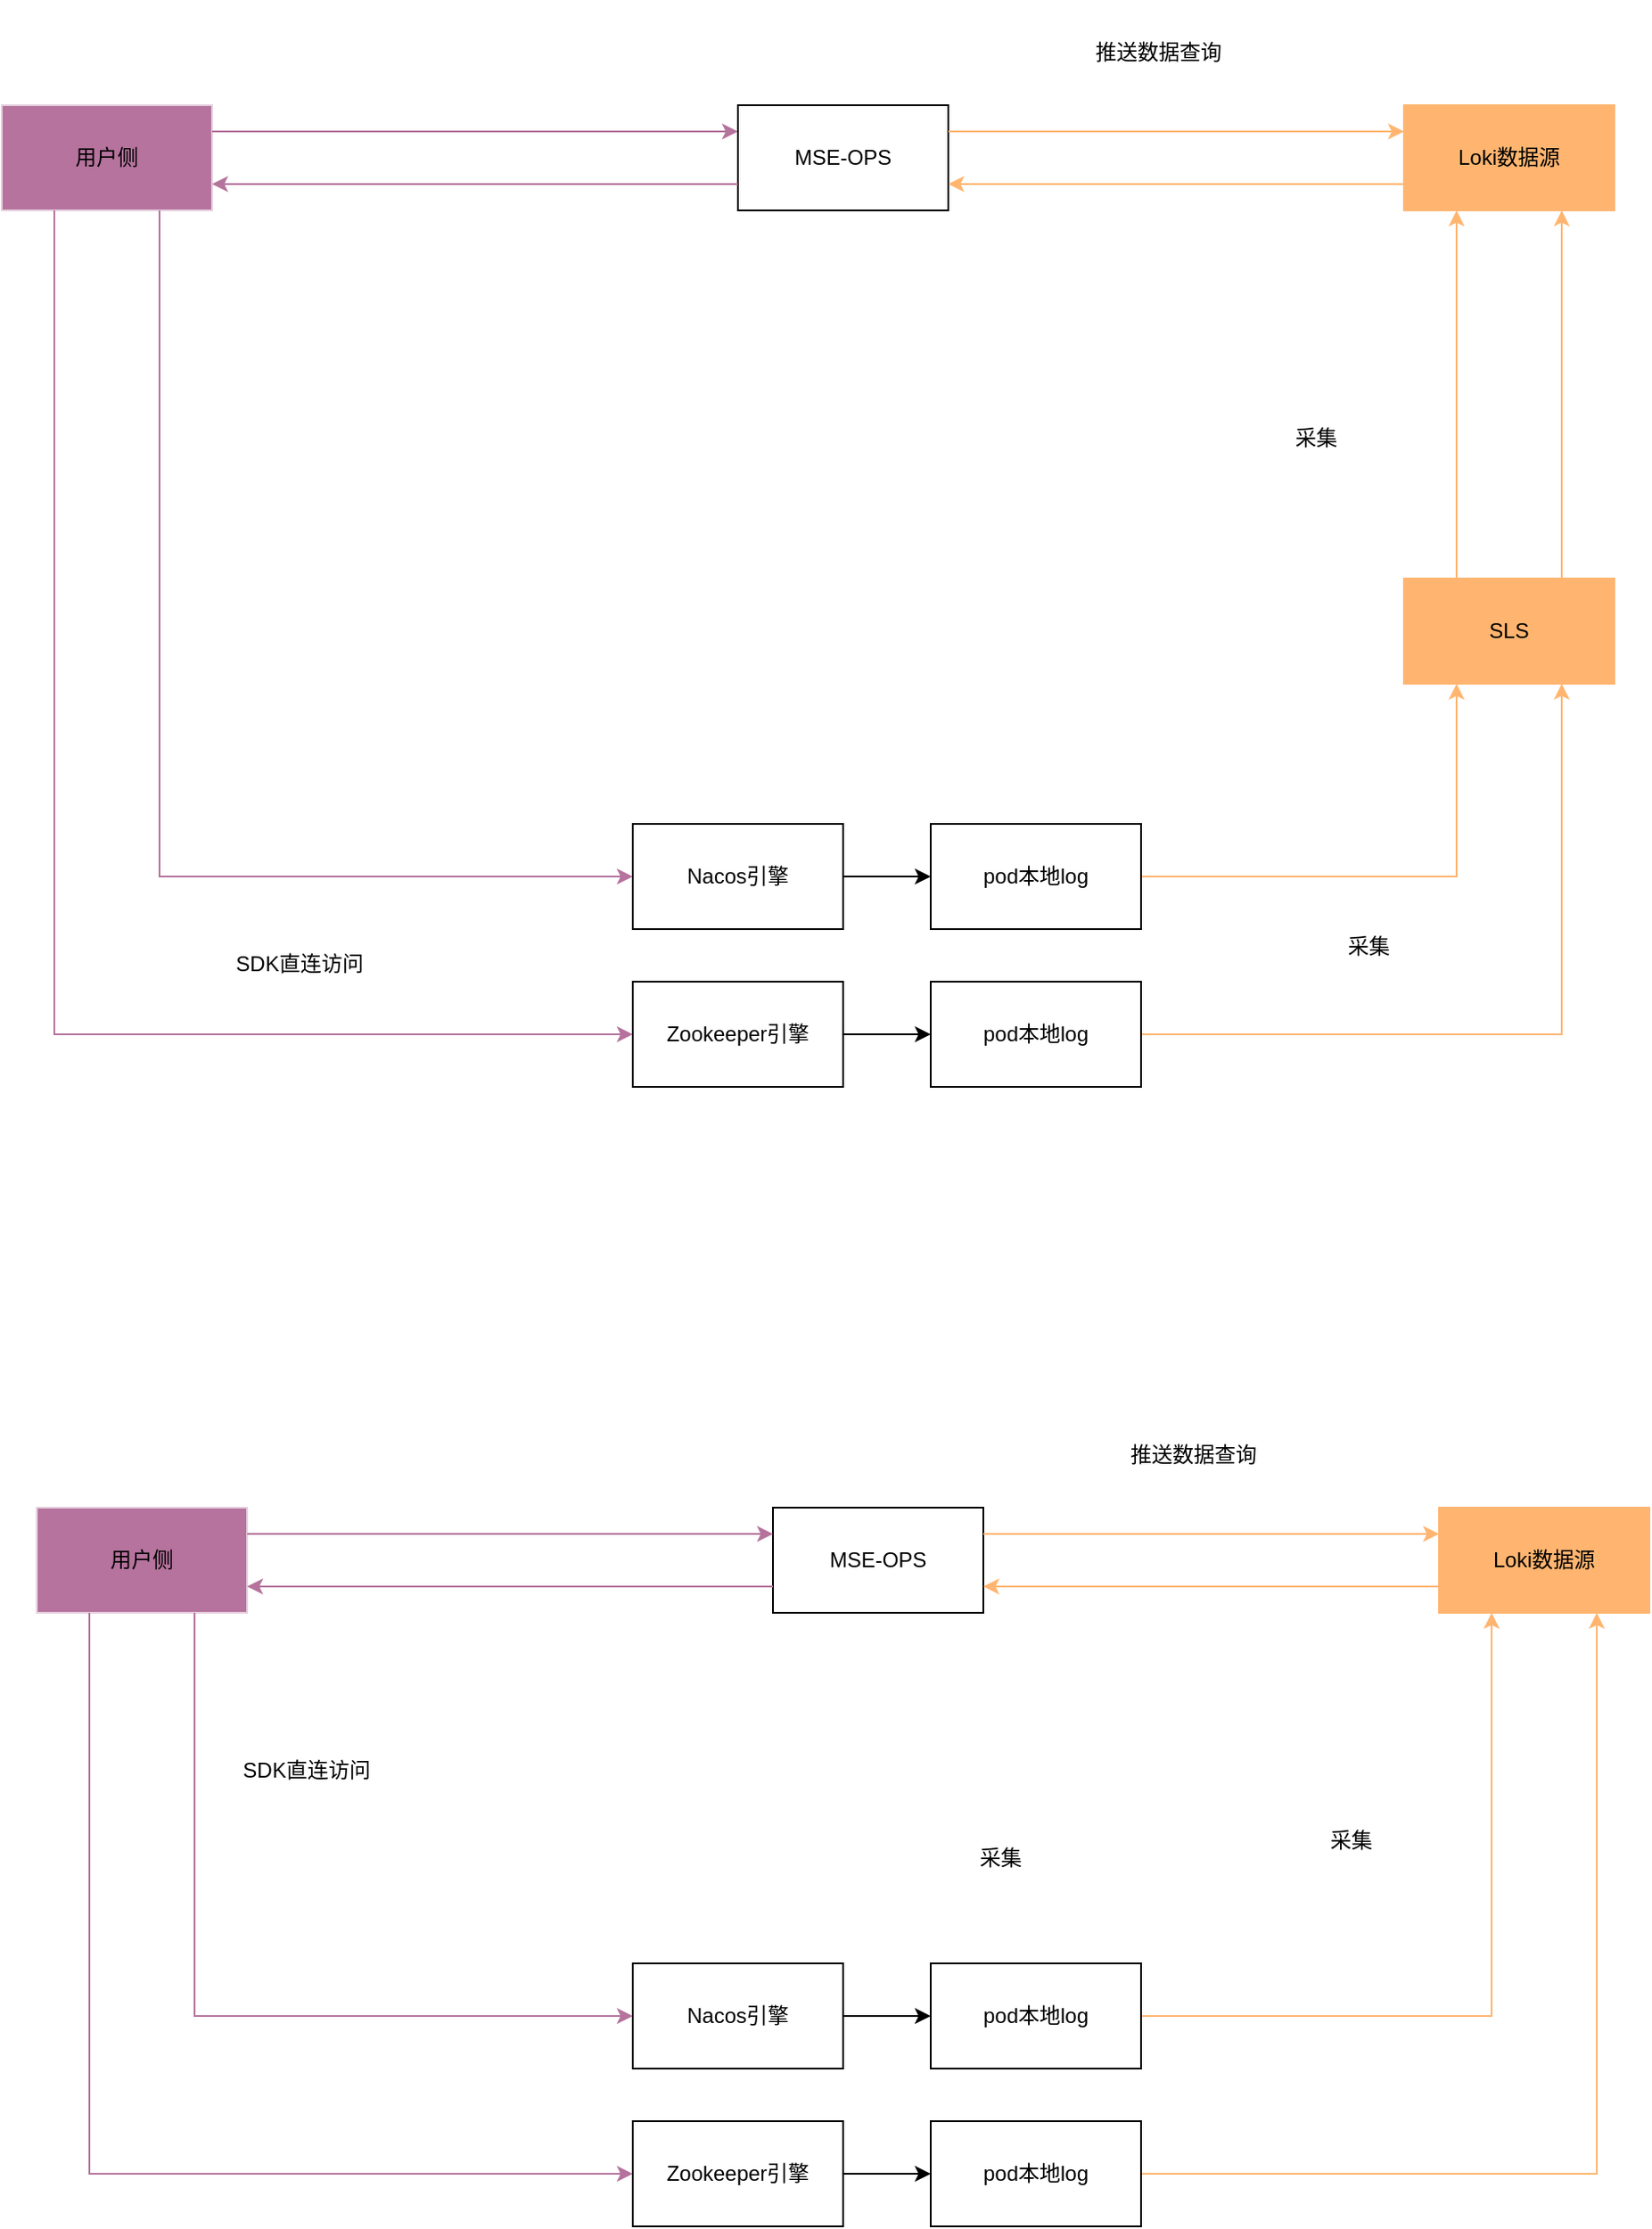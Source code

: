 <mxfile version="16.6.5" type="github">
  <diagram id="Uhu2Ll49Uh4k2IdSFsoS" name="Page-1">
    <mxGraphModel dx="1605" dy="856" grid="1" gridSize="10" guides="1" tooltips="1" connect="1" arrows="1" fold="1" page="1" pageScale="1" pageWidth="827" pageHeight="1169" math="0" shadow="0">
      <root>
        <mxCell id="0" />
        <mxCell id="1" parent="0" />
        <mxCell id="7Ydtiks7I1lExMPrcR_T-1" value="用户侧" style="rounded=0;whiteSpace=wrap;html=1;fillColor=#B5739D;strokeColor=#E6D0DE;" parent="1" vertex="1">
          <mxGeometry x="220" y="220" width="120" height="60" as="geometry" />
        </mxCell>
        <mxCell id="7Ydtiks7I1lExMPrcR_T-2" value="MSE-OPS" style="rounded=0;whiteSpace=wrap;html=1;" parent="1" vertex="1">
          <mxGeometry x="640" y="220" width="120" height="60" as="geometry" />
        </mxCell>
        <mxCell id="7Ydtiks7I1lExMPrcR_T-4" value="Loki数据源" style="rounded=0;whiteSpace=wrap;html=1;strokeColor=#FFB570;fillColor=#FFB570;" parent="1" vertex="1">
          <mxGeometry x="1020" y="220" width="120" height="60" as="geometry" />
        </mxCell>
        <mxCell id="H9JkFGWxCjV9wziRU1kH-11" style="edgeStyle=orthogonalEdgeStyle;rounded=0;orthogonalLoop=1;jettySize=auto;html=1;exitX=1;exitY=0.5;exitDx=0;exitDy=0;entryX=0;entryY=0.5;entryDx=0;entryDy=0;" parent="1" source="7Ydtiks7I1lExMPrcR_T-5" target="H9JkFGWxCjV9wziRU1kH-9" edge="1">
          <mxGeometry relative="1" as="geometry" />
        </mxCell>
        <mxCell id="7Ydtiks7I1lExMPrcR_T-5" value="Nacos引擎" style="rounded=0;whiteSpace=wrap;html=1;" parent="1" vertex="1">
          <mxGeometry x="580" y="630" width="120" height="60" as="geometry" />
        </mxCell>
        <mxCell id="7Ydtiks7I1lExMPrcR_T-7" value="" style="endArrow=classic;html=1;rounded=0;entryX=1;entryY=0.75;entryDx=0;entryDy=0;exitX=0;exitY=0.75;exitDx=0;exitDy=0;fillColor=#FFB570;strokeColor=#FFB570;" parent="1" source="7Ydtiks7I1lExMPrcR_T-4" target="7Ydtiks7I1lExMPrcR_T-2" edge="1">
          <mxGeometry width="50" height="50" relative="1" as="geometry">
            <mxPoint x="290" y="370" as="sourcePoint" />
            <mxPoint x="590" y="370" as="targetPoint" />
          </mxGeometry>
        </mxCell>
        <mxCell id="7Ydtiks7I1lExMPrcR_T-8" value="" style="endArrow=classic;html=1;rounded=0;entryX=0;entryY=0.25;entryDx=0;entryDy=0;exitX=1;exitY=0.25;exitDx=0;exitDy=0;fillColor=#FFB570;strokeColor=#FFB570;" parent="1" source="7Ydtiks7I1lExMPrcR_T-2" target="7Ydtiks7I1lExMPrcR_T-4" edge="1">
          <mxGeometry width="50" height="50" relative="1" as="geometry">
            <mxPoint x="510" y="50" as="sourcePoint" />
            <mxPoint x="510" y="210" as="targetPoint" />
          </mxGeometry>
        </mxCell>
        <mxCell id="7Ydtiks7I1lExMPrcR_T-12" value="SDK直连访问" style="rounded=0;whiteSpace=wrap;html=1;strokeColor=none;" parent="1" vertex="1">
          <mxGeometry x="330" y="680" width="120" height="60" as="geometry" />
        </mxCell>
        <mxCell id="7Ydtiks7I1lExMPrcR_T-13" value="" style="endArrow=classic;html=1;rounded=0;entryX=1;entryY=0.75;entryDx=0;entryDy=0;exitX=0;exitY=0.75;exitDx=0;exitDy=0;fillColor=#B5739D;strokeColor=#B5739D;" parent="1" source="7Ydtiks7I1lExMPrcR_T-2" target="7Ydtiks7I1lExMPrcR_T-1" edge="1">
          <mxGeometry width="50" height="50" relative="1" as="geometry">
            <mxPoint x="740" y="230" as="sourcePoint" />
            <mxPoint x="740" y="70" as="targetPoint" />
          </mxGeometry>
        </mxCell>
        <mxCell id="7Ydtiks7I1lExMPrcR_T-14" value="" style="endArrow=classic;html=1;rounded=0;entryX=0;entryY=0.25;entryDx=0;entryDy=0;exitX=1;exitY=0.25;exitDx=0;exitDy=0;fillColor=#B5739D;strokeColor=#B5739D;" parent="1" source="7Ydtiks7I1lExMPrcR_T-1" target="7Ydtiks7I1lExMPrcR_T-2" edge="1">
          <mxGeometry width="50" height="50" relative="1" as="geometry">
            <mxPoint x="650" y="275" as="sourcePoint" />
            <mxPoint x="350" y="275" as="targetPoint" />
          </mxGeometry>
        </mxCell>
        <mxCell id="H9JkFGWxCjV9wziRU1kH-1" value="SLS" style="rounded=0;whiteSpace=wrap;html=1;strokeColor=#FFB570;fillColor=#FFB570;" parent="1" vertex="1">
          <mxGeometry x="1020" y="490" width="120" height="60" as="geometry" />
        </mxCell>
        <mxCell id="H9JkFGWxCjV9wziRU1kH-12" style="edgeStyle=orthogonalEdgeStyle;rounded=0;orthogonalLoop=1;jettySize=auto;html=1;exitX=1;exitY=0.5;exitDx=0;exitDy=0;entryX=0;entryY=0.5;entryDx=0;entryDy=0;" parent="1" source="H9JkFGWxCjV9wziRU1kH-3" target="H9JkFGWxCjV9wziRU1kH-10" edge="1">
          <mxGeometry relative="1" as="geometry" />
        </mxCell>
        <mxCell id="H9JkFGWxCjV9wziRU1kH-3" value="Zookeeper引擎" style="rounded=0;whiteSpace=wrap;html=1;" parent="1" vertex="1">
          <mxGeometry x="580" y="720" width="120" height="60" as="geometry" />
        </mxCell>
        <mxCell id="H9JkFGWxCjV9wziRU1kH-4" value="" style="endArrow=classic;html=1;rounded=0;entryX=0;entryY=0.5;entryDx=0;entryDy=0;exitX=0.75;exitY=1;exitDx=0;exitDy=0;fillColor=#B5739D;strokeColor=#B5739D;" parent="1" source="7Ydtiks7I1lExMPrcR_T-1" target="7Ydtiks7I1lExMPrcR_T-5" edge="1">
          <mxGeometry width="50" height="50" relative="1" as="geometry">
            <mxPoint x="350" y="435" as="sourcePoint" />
            <mxPoint x="650" y="435" as="targetPoint" />
            <Array as="points">
              <mxPoint x="310" y="660" />
            </Array>
          </mxGeometry>
        </mxCell>
        <mxCell id="H9JkFGWxCjV9wziRU1kH-6" value="" style="endArrow=classic;html=1;rounded=0;fillColor=#FFB570;strokeColor=#FFB570;exitX=1;exitY=0.5;exitDx=0;exitDy=0;entryX=0.25;entryY=1;entryDx=0;entryDy=0;" parent="1" source="H9JkFGWxCjV9wziRU1kH-9" target="H9JkFGWxCjV9wziRU1kH-1" edge="1">
          <mxGeometry width="50" height="50" relative="1" as="geometry">
            <mxPoint x="980" y="660" as="sourcePoint" />
            <mxPoint x="1050" y="590" as="targetPoint" />
            <Array as="points">
              <mxPoint x="1050" y="660" />
            </Array>
          </mxGeometry>
        </mxCell>
        <mxCell id="H9JkFGWxCjV9wziRU1kH-7" value="" style="endArrow=classic;html=1;rounded=0;fillColor=#FFB570;strokeColor=#FFB570;exitX=1;exitY=0.5;exitDx=0;exitDy=0;entryX=0.75;entryY=1;entryDx=0;entryDy=0;" parent="1" source="H9JkFGWxCjV9wziRU1kH-10" target="H9JkFGWxCjV9wziRU1kH-1" edge="1">
          <mxGeometry width="50" height="50" relative="1" as="geometry">
            <mxPoint x="990" y="750" as="sourcePoint" />
            <mxPoint x="1102" y="590" as="targetPoint" />
            <Array as="points">
              <mxPoint x="1110" y="750" />
            </Array>
          </mxGeometry>
        </mxCell>
        <mxCell id="H9JkFGWxCjV9wziRU1kH-8" value="" style="endArrow=classic;html=1;rounded=0;entryX=0;entryY=0.5;entryDx=0;entryDy=0;exitX=0.25;exitY=1;exitDx=0;exitDy=0;fillColor=#B5739D;strokeColor=#B5739D;" parent="1" source="7Ydtiks7I1lExMPrcR_T-1" target="H9JkFGWxCjV9wziRU1kH-3" edge="1">
          <mxGeometry width="50" height="50" relative="1" as="geometry">
            <mxPoint x="240" y="560" as="sourcePoint" />
            <mxPoint x="570" y="750" as="targetPoint" />
            <Array as="points">
              <mxPoint x="250" y="750" />
            </Array>
          </mxGeometry>
        </mxCell>
        <mxCell id="H9JkFGWxCjV9wziRU1kH-9" value="pod本地log" style="rounded=0;whiteSpace=wrap;html=1;" parent="1" vertex="1">
          <mxGeometry x="750" y="630" width="120" height="60" as="geometry" />
        </mxCell>
        <mxCell id="H9JkFGWxCjV9wziRU1kH-10" value="pod本地log" style="rounded=0;whiteSpace=wrap;html=1;" parent="1" vertex="1">
          <mxGeometry x="750" y="720" width="120" height="60" as="geometry" />
        </mxCell>
        <mxCell id="H9JkFGWxCjV9wziRU1kH-13" value="采集" style="rounded=0;whiteSpace=wrap;html=1;strokeColor=none;" parent="1" vertex="1">
          <mxGeometry x="940" y="670" width="120" height="60" as="geometry" />
        </mxCell>
        <mxCell id="H9JkFGWxCjV9wziRU1kH-14" value="推送数据查询" style="rounded=0;whiteSpace=wrap;html=1;strokeColor=none;" parent="1" vertex="1">
          <mxGeometry x="820" y="160" width="120" height="60" as="geometry" />
        </mxCell>
        <mxCell id="-PRiL7OBCbt_mv9-A4bU-3" value="" style="endArrow=classic;html=1;rounded=0;fillColor=#FFB570;strokeColor=#FFB570;exitX=0.25;exitY=0;exitDx=0;exitDy=0;entryX=0.25;entryY=1;entryDx=0;entryDy=0;" edge="1" parent="1" source="H9JkFGWxCjV9wziRU1kH-1" target="7Ydtiks7I1lExMPrcR_T-4">
          <mxGeometry width="50" height="50" relative="1" as="geometry">
            <mxPoint x="1140" y="430" as="sourcePoint" />
            <mxPoint x="1080" y="310" as="targetPoint" />
            <Array as="points">
              <mxPoint x="1050" y="420" />
            </Array>
          </mxGeometry>
        </mxCell>
        <mxCell id="-PRiL7OBCbt_mv9-A4bU-4" value="" style="endArrow=classic;html=1;rounded=0;fillColor=#FFB570;strokeColor=#FFB570;exitX=0.75;exitY=0;exitDx=0;exitDy=0;entryX=0.75;entryY=1;entryDx=0;entryDy=0;" edge="1" parent="1" source="H9JkFGWxCjV9wziRU1kH-1" target="7Ydtiks7I1lExMPrcR_T-4">
          <mxGeometry width="50" height="50" relative="1" as="geometry">
            <mxPoint x="1140" y="550" as="sourcePoint" />
            <mxPoint x="1340" y="350" as="targetPoint" />
            <Array as="points" />
          </mxGeometry>
        </mxCell>
        <mxCell id="-PRiL7OBCbt_mv9-A4bU-5" value="采集" style="rounded=0;whiteSpace=wrap;html=1;strokeColor=none;" vertex="1" parent="1">
          <mxGeometry x="910" y="380" width="120" height="60" as="geometry" />
        </mxCell>
        <mxCell id="-PRiL7OBCbt_mv9-A4bU-6" value="用户侧" style="rounded=0;whiteSpace=wrap;html=1;fillColor=#B5739D;strokeColor=#E6D0DE;" vertex="1" parent="1">
          <mxGeometry x="240" y="1020" width="120" height="60" as="geometry" />
        </mxCell>
        <mxCell id="-PRiL7OBCbt_mv9-A4bU-7" value="MSE-OPS" style="rounded=0;whiteSpace=wrap;html=1;" vertex="1" parent="1">
          <mxGeometry x="660" y="1020" width="120" height="60" as="geometry" />
        </mxCell>
        <mxCell id="-PRiL7OBCbt_mv9-A4bU-8" value="Loki数据源" style="rounded=0;whiteSpace=wrap;html=1;strokeColor=#FFB570;fillColor=#FFB570;" vertex="1" parent="1">
          <mxGeometry x="1040" y="1020" width="120" height="60" as="geometry" />
        </mxCell>
        <mxCell id="-PRiL7OBCbt_mv9-A4bU-9" style="edgeStyle=orthogonalEdgeStyle;rounded=0;orthogonalLoop=1;jettySize=auto;html=1;exitX=1;exitY=0.5;exitDx=0;exitDy=0;entryX=0;entryY=0.5;entryDx=0;entryDy=0;" edge="1" parent="1" source="-PRiL7OBCbt_mv9-A4bU-10" target="-PRiL7OBCbt_mv9-A4bU-23">
          <mxGeometry relative="1" as="geometry" />
        </mxCell>
        <mxCell id="-PRiL7OBCbt_mv9-A4bU-10" value="Nacos引擎" style="rounded=0;whiteSpace=wrap;html=1;" vertex="1" parent="1">
          <mxGeometry x="580" y="1280" width="120" height="60" as="geometry" />
        </mxCell>
        <mxCell id="-PRiL7OBCbt_mv9-A4bU-11" value="" style="endArrow=classic;html=1;rounded=0;entryX=1;entryY=0.75;entryDx=0;entryDy=0;exitX=0;exitY=0.75;exitDx=0;exitDy=0;fillColor=#FFB570;strokeColor=#FFB570;" edge="1" parent="1" source="-PRiL7OBCbt_mv9-A4bU-8" target="-PRiL7OBCbt_mv9-A4bU-7">
          <mxGeometry width="50" height="50" relative="1" as="geometry">
            <mxPoint x="310" y="1170" as="sourcePoint" />
            <mxPoint x="610" y="1170" as="targetPoint" />
          </mxGeometry>
        </mxCell>
        <mxCell id="-PRiL7OBCbt_mv9-A4bU-12" value="" style="endArrow=classic;html=1;rounded=0;entryX=0;entryY=0.25;entryDx=0;entryDy=0;exitX=1;exitY=0.25;exitDx=0;exitDy=0;fillColor=#FFB570;strokeColor=#FFB570;" edge="1" parent="1" source="-PRiL7OBCbt_mv9-A4bU-7" target="-PRiL7OBCbt_mv9-A4bU-8">
          <mxGeometry width="50" height="50" relative="1" as="geometry">
            <mxPoint x="530" y="850" as="sourcePoint" />
            <mxPoint x="530" y="1010" as="targetPoint" />
          </mxGeometry>
        </mxCell>
        <mxCell id="-PRiL7OBCbt_mv9-A4bU-13" value="SDK直连访问" style="rounded=0;whiteSpace=wrap;html=1;strokeColor=none;" vertex="1" parent="1">
          <mxGeometry x="334" y="1140" width="120" height="60" as="geometry" />
        </mxCell>
        <mxCell id="-PRiL7OBCbt_mv9-A4bU-14" value="" style="endArrow=classic;html=1;rounded=0;entryX=1;entryY=0.75;entryDx=0;entryDy=0;exitX=0;exitY=0.75;exitDx=0;exitDy=0;fillColor=#B5739D;strokeColor=#B5739D;" edge="1" parent="1" source="-PRiL7OBCbt_mv9-A4bU-7" target="-PRiL7OBCbt_mv9-A4bU-6">
          <mxGeometry width="50" height="50" relative="1" as="geometry">
            <mxPoint x="760" y="1030" as="sourcePoint" />
            <mxPoint x="760" y="870" as="targetPoint" />
          </mxGeometry>
        </mxCell>
        <mxCell id="-PRiL7OBCbt_mv9-A4bU-15" value="" style="endArrow=classic;html=1;rounded=0;entryX=0;entryY=0.25;entryDx=0;entryDy=0;exitX=1;exitY=0.25;exitDx=0;exitDy=0;fillColor=#B5739D;strokeColor=#B5739D;" edge="1" parent="1" source="-PRiL7OBCbt_mv9-A4bU-6" target="-PRiL7OBCbt_mv9-A4bU-7">
          <mxGeometry width="50" height="50" relative="1" as="geometry">
            <mxPoint x="670" y="1075" as="sourcePoint" />
            <mxPoint x="370" y="1075" as="targetPoint" />
          </mxGeometry>
        </mxCell>
        <mxCell id="-PRiL7OBCbt_mv9-A4bU-17" style="edgeStyle=orthogonalEdgeStyle;rounded=0;orthogonalLoop=1;jettySize=auto;html=1;exitX=1;exitY=0.5;exitDx=0;exitDy=0;entryX=0;entryY=0.5;entryDx=0;entryDy=0;" edge="1" parent="1" source="-PRiL7OBCbt_mv9-A4bU-18" target="-PRiL7OBCbt_mv9-A4bU-24">
          <mxGeometry relative="1" as="geometry" />
        </mxCell>
        <mxCell id="-PRiL7OBCbt_mv9-A4bU-18" value="Zookeeper引擎" style="rounded=0;whiteSpace=wrap;html=1;" vertex="1" parent="1">
          <mxGeometry x="580" y="1370" width="120" height="60" as="geometry" />
        </mxCell>
        <mxCell id="-PRiL7OBCbt_mv9-A4bU-19" value="" style="endArrow=classic;html=1;rounded=0;entryX=0;entryY=0.5;entryDx=0;entryDy=0;exitX=0.75;exitY=1;exitDx=0;exitDy=0;fillColor=#B5739D;strokeColor=#B5739D;" edge="1" parent="1" source="-PRiL7OBCbt_mv9-A4bU-6" target="-PRiL7OBCbt_mv9-A4bU-10">
          <mxGeometry width="50" height="50" relative="1" as="geometry">
            <mxPoint x="370" y="1235" as="sourcePoint" />
            <mxPoint x="670" y="1235" as="targetPoint" />
            <Array as="points">
              <mxPoint x="330" y="1310" />
            </Array>
          </mxGeometry>
        </mxCell>
        <mxCell id="-PRiL7OBCbt_mv9-A4bU-20" value="" style="endArrow=classic;html=1;rounded=0;fillColor=#FFB570;strokeColor=#FFB570;exitX=1;exitY=0.5;exitDx=0;exitDy=0;entryX=0.25;entryY=1;entryDx=0;entryDy=0;" edge="1" parent="1" source="-PRiL7OBCbt_mv9-A4bU-23" target="-PRiL7OBCbt_mv9-A4bU-8">
          <mxGeometry width="50" height="50" relative="1" as="geometry">
            <mxPoint x="1000" y="1460" as="sourcePoint" />
            <mxPoint x="1070" y="1350" as="targetPoint" />
            <Array as="points">
              <mxPoint x="1070" y="1310" />
            </Array>
          </mxGeometry>
        </mxCell>
        <mxCell id="-PRiL7OBCbt_mv9-A4bU-21" value="" style="endArrow=classic;html=1;rounded=0;fillColor=#FFB570;strokeColor=#FFB570;exitX=1;exitY=0.5;exitDx=0;exitDy=0;entryX=0.75;entryY=1;entryDx=0;entryDy=0;" edge="1" parent="1" source="-PRiL7OBCbt_mv9-A4bU-24" target="-PRiL7OBCbt_mv9-A4bU-8">
          <mxGeometry width="50" height="50" relative="1" as="geometry">
            <mxPoint x="1010" y="1550" as="sourcePoint" />
            <mxPoint x="1130" y="1350" as="targetPoint" />
            <Array as="points">
              <mxPoint x="1130" y="1400" />
            </Array>
          </mxGeometry>
        </mxCell>
        <mxCell id="-PRiL7OBCbt_mv9-A4bU-22" value="" style="endArrow=classic;html=1;rounded=0;entryX=0;entryY=0.5;entryDx=0;entryDy=0;exitX=0.25;exitY=1;exitDx=0;exitDy=0;fillColor=#B5739D;strokeColor=#B5739D;" edge="1" parent="1" source="-PRiL7OBCbt_mv9-A4bU-6" target="-PRiL7OBCbt_mv9-A4bU-18">
          <mxGeometry width="50" height="50" relative="1" as="geometry">
            <mxPoint x="260" y="1360" as="sourcePoint" />
            <mxPoint x="590" y="1550" as="targetPoint" />
            <Array as="points">
              <mxPoint x="270" y="1400" />
            </Array>
          </mxGeometry>
        </mxCell>
        <mxCell id="-PRiL7OBCbt_mv9-A4bU-23" value="pod本地log" style="rounded=0;whiteSpace=wrap;html=1;" vertex="1" parent="1">
          <mxGeometry x="750" y="1280" width="120" height="60" as="geometry" />
        </mxCell>
        <mxCell id="-PRiL7OBCbt_mv9-A4bU-24" value="pod本地log" style="rounded=0;whiteSpace=wrap;html=1;" vertex="1" parent="1">
          <mxGeometry x="750" y="1370" width="120" height="60" as="geometry" />
        </mxCell>
        <mxCell id="-PRiL7OBCbt_mv9-A4bU-25" value="采集" style="rounded=0;whiteSpace=wrap;html=1;strokeColor=none;" vertex="1" parent="1">
          <mxGeometry x="730" y="1190" width="120" height="60" as="geometry" />
        </mxCell>
        <mxCell id="-PRiL7OBCbt_mv9-A4bU-26" value="推送数据查询" style="rounded=0;whiteSpace=wrap;html=1;strokeColor=none;" vertex="1" parent="1">
          <mxGeometry x="840" y="960" width="120" height="60" as="geometry" />
        </mxCell>
        <mxCell id="-PRiL7OBCbt_mv9-A4bU-29" value="采集" style="rounded=0;whiteSpace=wrap;html=1;strokeColor=none;" vertex="1" parent="1">
          <mxGeometry x="930" y="1180" width="120" height="60" as="geometry" />
        </mxCell>
      </root>
    </mxGraphModel>
  </diagram>
</mxfile>
